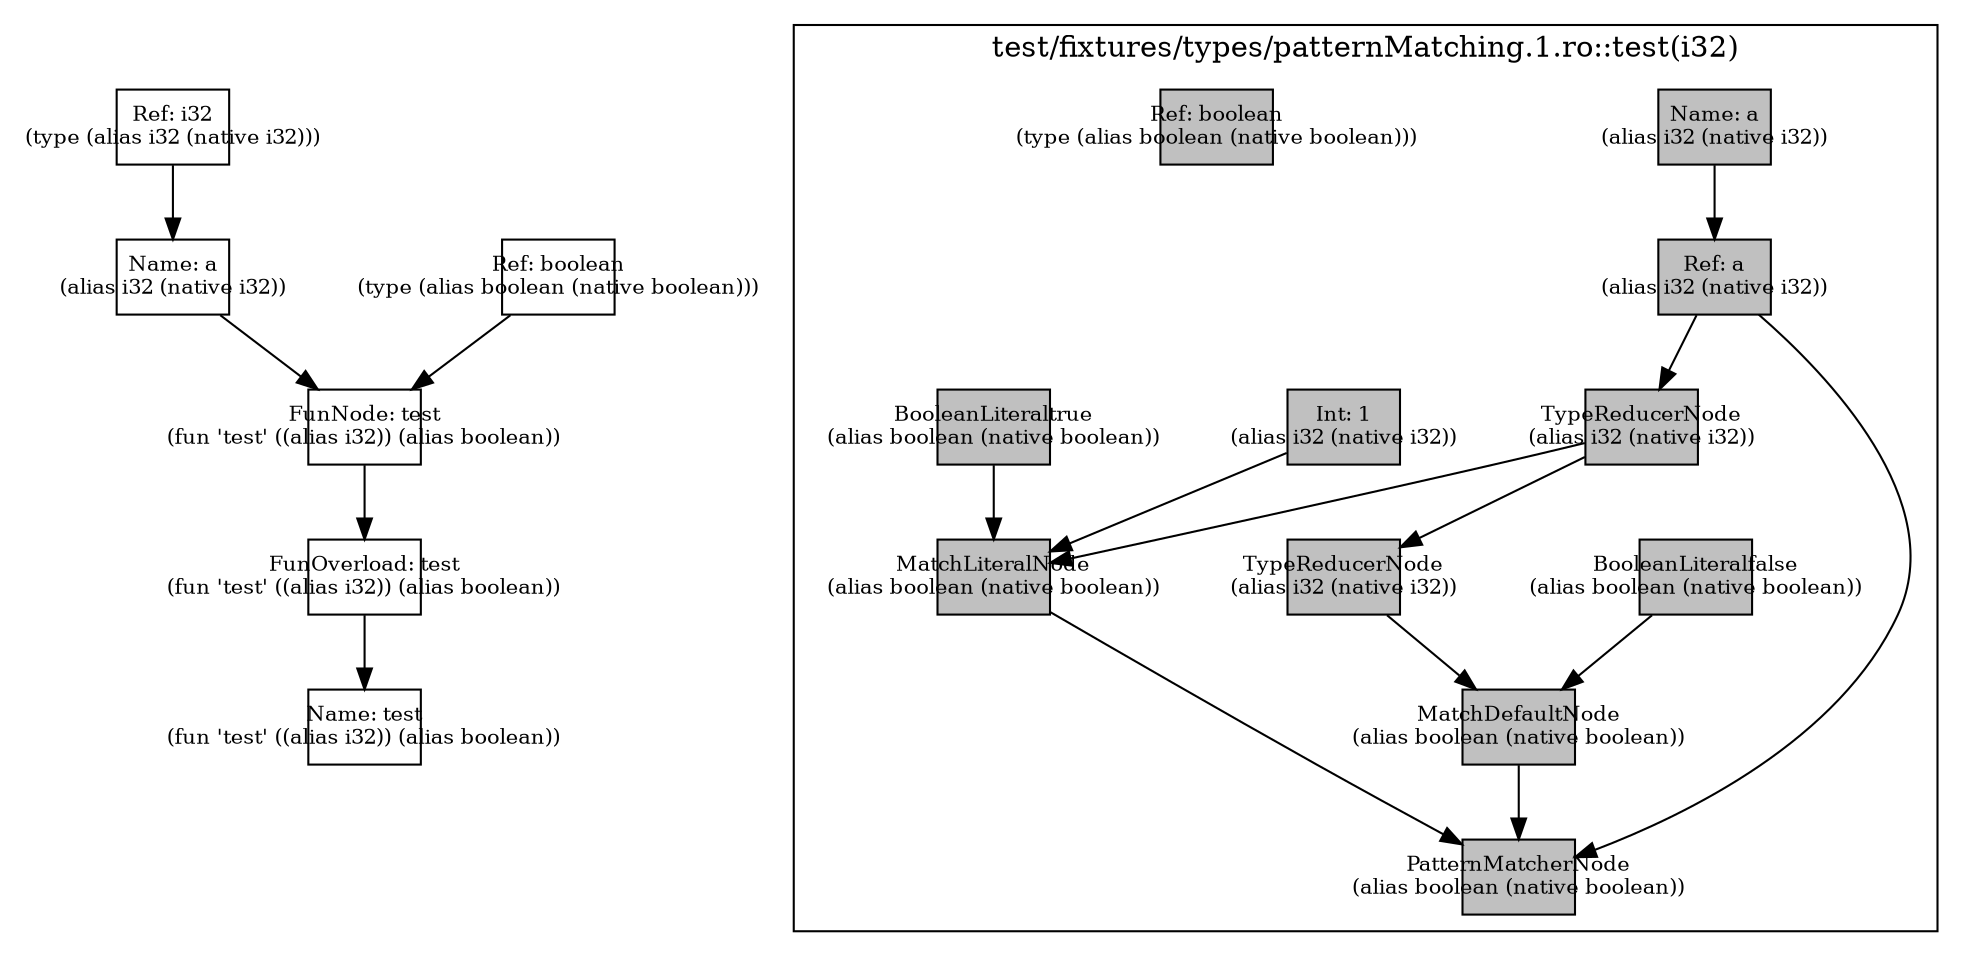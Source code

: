digraph Document {
  node [shape=box,fixedsize=shape fontsize=10]
  1 [label="FunOverload: test\n(fun 'test' ((alias i32)) (alias boolean))", fillcolor=grey];
  2 [label="FunNode: test\n(fun 'test' ((alias i32)) (alias boolean))", fillcolor=grey];
  3 [label="Ref: i32\n(type (alias i32 (native i32)))", fillcolor=grey];
  4 [label="Name: a\n(alias i32 (native i32))", fillcolor=grey];
  5 [label="Ref: boolean\n(type (alias boolean (native boolean)))", fillcolor=grey];
  6 [label="Name: test\n(fun 'test' ((alias i32)) (alias boolean))", fillcolor=grey];
  subgraph cluster0 {
    node [style=filled, fillcolor=grey];
    7 [label="Name: a\n(alias i32 (native i32))", fillcolor=grey];
    8 [label="PatternMatcherNode\n(alias boolean (native boolean))", fillcolor=grey];
    9 [label="Ref: a\n(alias i32 (native i32))", fillcolor=grey];
    10 [label="MatchLiteralNode\n(alias boolean (native boolean))", fillcolor=grey];
    11 [label="Int: 1\n(alias i32 (native i32))", fillcolor=grey];
    12 [label="BooleanLiteraltrue\n(alias boolean (native boolean))", fillcolor=grey];
    13 [label="TypeReducerNode\n(alias i32 (native i32))", fillcolor=grey];
    14 [label="MatchDefaultNode\n(alias boolean (native boolean))", fillcolor=grey];
    15 [label="BooleanLiteralfalse\n(alias boolean (native boolean))", fillcolor=grey];
    16 [label="TypeReducerNode\n(alias i32 (native i32))", fillcolor=grey];
    17 [label="Ref: boolean\n(type (alias boolean (native boolean)))", fillcolor=grey];
    7 -> 9[taillabel="" labeldistance="1" fontname="times  italic" fontsize = 10 color="black" ];
    9 -> 8[taillabel="" labeldistance="1" fontname="times  italic" fontsize = 10 color="black" ];
    9 -> 13[taillabel="" labeldistance="1" fontname="times  italic" fontsize = 10 color="black" ];
    10 -> 8[taillabel="" labeldistance="1" fontname="times  italic" fontsize = 10 color="black" ];
    11 -> 10[taillabel="" labeldistance="1" fontname="times  italic" fontsize = 10 color="black" ];
    12 -> 10[taillabel="" labeldistance="1" fontname="times  italic" fontsize = 10 color="black" ];
    13 -> 10[taillabel="" labeldistance="1" fontname="times  italic" fontsize = 10 color="black" ];
    13 -> 16[taillabel="" labeldistance="1" fontname="times  italic" fontsize = 10 color="black" ];
    14 -> 8[taillabel="" labeldistance="1" fontname="times  italic" fontsize = 10 color="black" ];
    15 -> 14[taillabel="" labeldistance="1" fontname="times  italic" fontsize = 10 color="black" ];
    16 -> 14[taillabel="" labeldistance="1" fontname="times  italic" fontsize = 10 color="black" ];
  label = "test/fixtures/types/patternMatching.1.ro::test(i32)";
}
  1 -> 6[taillabel="" labeldistance="1" fontname="times  italic" fontsize = 10 color="black" ];
  2 -> 1[taillabel="" labeldistance="1" fontname="times  italic" fontsize = 10 color="black" ];
  3 -> 4[taillabel="" labeldistance="1" fontname="times  italic" fontsize = 10 color="black" ];
  4 -> 2[taillabel="" labeldistance="1" fontname="times  italic" fontsize = 10 color="black" ];
  5 -> 2[taillabel="" labeldistance="1" fontname="times  italic" fontsize = 10 color="black" ];
  label="";
}
